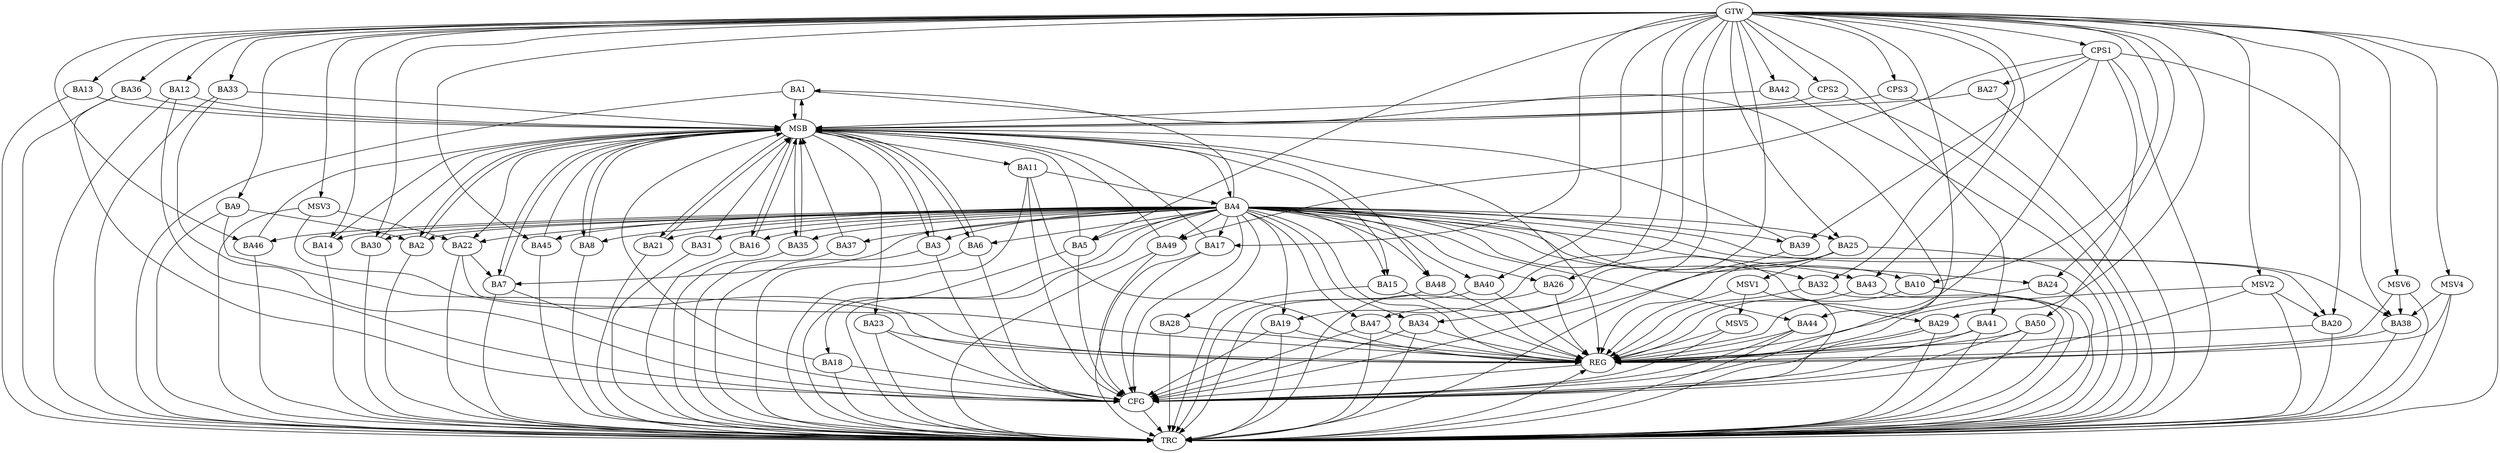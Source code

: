 strict digraph G {
  BA1 [ label="BA1" ];
  BA2 [ label="BA2" ];
  BA3 [ label="BA3" ];
  BA4 [ label="BA4" ];
  BA5 [ label="BA5" ];
  BA6 [ label="BA6" ];
  BA7 [ label="BA7" ];
  BA8 [ label="BA8" ];
  BA9 [ label="BA9" ];
  BA10 [ label="BA10" ];
  BA11 [ label="BA11" ];
  BA12 [ label="BA12" ];
  BA13 [ label="BA13" ];
  BA14 [ label="BA14" ];
  BA15 [ label="BA15" ];
  BA16 [ label="BA16" ];
  BA17 [ label="BA17" ];
  BA18 [ label="BA18" ];
  BA19 [ label="BA19" ];
  BA20 [ label="BA20" ];
  BA21 [ label="BA21" ];
  BA22 [ label="BA22" ];
  BA23 [ label="BA23" ];
  BA24 [ label="BA24" ];
  BA25 [ label="BA25" ];
  BA26 [ label="BA26" ];
  BA27 [ label="BA27" ];
  BA28 [ label="BA28" ];
  BA29 [ label="BA29" ];
  BA30 [ label="BA30" ];
  BA31 [ label="BA31" ];
  BA32 [ label="BA32" ];
  BA33 [ label="BA33" ];
  BA34 [ label="BA34" ];
  BA35 [ label="BA35" ];
  BA36 [ label="BA36" ];
  BA37 [ label="BA37" ];
  BA38 [ label="BA38" ];
  BA39 [ label="BA39" ];
  BA40 [ label="BA40" ];
  BA41 [ label="BA41" ];
  BA42 [ label="BA42" ];
  BA43 [ label="BA43" ];
  BA44 [ label="BA44" ];
  BA45 [ label="BA45" ];
  BA46 [ label="BA46" ];
  BA47 [ label="BA47" ];
  BA48 [ label="BA48" ];
  BA49 [ label="BA49" ];
  BA50 [ label="BA50" ];
  CPS1 [ label="CPS1" ];
  CPS2 [ label="CPS2" ];
  CPS3 [ label="CPS3" ];
  GTW [ label="GTW" ];
  REG [ label="REG" ];
  MSB [ label="MSB" ];
  CFG [ label="CFG" ];
  TRC [ label="TRC" ];
  MSV1 [ label="MSV1" ];
  MSV2 [ label="MSV2" ];
  MSV3 [ label="MSV3" ];
  MSV4 [ label="MSV4" ];
  MSV5 [ label="MSV5" ];
  MSV6 [ label="MSV6" ];
  BA4 -> BA2;
  BA9 -> BA2;
  BA11 -> BA4;
  BA22 -> BA7;
  CPS1 -> BA49;
  CPS1 -> BA38;
  CPS1 -> BA50;
  CPS1 -> BA27;
  CPS1 -> BA39;
  GTW -> BA5;
  GTW -> BA9;
  GTW -> BA10;
  GTW -> BA12;
  GTW -> BA13;
  GTW -> BA14;
  GTW -> BA17;
  GTW -> BA19;
  GTW -> BA20;
  GTW -> BA24;
  GTW -> BA25;
  GTW -> BA26;
  GTW -> BA29;
  GTW -> BA30;
  GTW -> BA32;
  GTW -> BA33;
  GTW -> BA34;
  GTW -> BA36;
  GTW -> BA40;
  GTW -> BA41;
  GTW -> BA42;
  GTW -> BA43;
  GTW -> BA44;
  GTW -> BA45;
  GTW -> BA46;
  GTW -> BA47;
  GTW -> CPS1;
  GTW -> CPS2;
  GTW -> CPS3;
  BA4 -> REG;
  BA9 -> REG;
  BA10 -> REG;
  BA11 -> REG;
  BA15 -> REG;
  BA19 -> REG;
  BA20 -> REG;
  BA22 -> REG;
  BA23 -> REG;
  BA24 -> REG;
  BA25 -> REG;
  BA26 -> REG;
  BA28 -> REG;
  BA29 -> REG;
  BA32 -> REG;
  BA34 -> REG;
  BA38 -> REG;
  BA40 -> REG;
  BA41 -> REG;
  BA43 -> REG;
  BA44 -> REG;
  BA47 -> REG;
  BA48 -> REG;
  BA50 -> REG;
  CPS1 -> REG;
  BA1 -> MSB;
  MSB -> BA2;
  MSB -> REG;
  BA2 -> MSB;
  MSB -> BA1;
  BA3 -> MSB;
  BA5 -> MSB;
  BA6 -> MSB;
  BA7 -> MSB;
  MSB -> BA4;
  BA8 -> MSB;
  BA12 -> MSB;
  MSB -> BA6;
  BA13 -> MSB;
  MSB -> BA7;
  BA14 -> MSB;
  BA16 -> MSB;
  BA17 -> MSB;
  BA18 -> MSB;
  MSB -> BA15;
  BA21 -> MSB;
  MSB -> BA3;
  BA27 -> MSB;
  BA30 -> MSB;
  MSB -> BA8;
  BA31 -> MSB;
  BA33 -> MSB;
  BA35 -> MSB;
  BA36 -> MSB;
  MSB -> BA23;
  BA37 -> MSB;
  MSB -> BA21;
  BA39 -> MSB;
  MSB -> BA22;
  BA42 -> MSB;
  BA45 -> MSB;
  BA46 -> MSB;
  BA49 -> MSB;
  MSB -> BA11;
  CPS2 -> MSB;
  MSB -> BA16;
  CPS3 -> MSB;
  MSB -> BA48;
  MSB -> BA35;
  BA44 -> CFG;
  BA6 -> CFG;
  BA1 -> CFG;
  BA18 -> CFG;
  BA3 -> CFG;
  BA49 -> CFG;
  BA7 -> CFG;
  BA4 -> CFG;
  BA19 -> CFG;
  BA36 -> CFG;
  BA5 -> CFG;
  BA12 -> CFG;
  BA50 -> CFG;
  BA34 -> CFG;
  BA29 -> CFG;
  BA47 -> CFG;
  BA17 -> CFG;
  BA33 -> CFG;
  BA11 -> CFG;
  BA25 -> CFG;
  BA41 -> CFG;
  BA23 -> CFG;
  REG -> CFG;
  BA1 -> TRC;
  BA2 -> TRC;
  BA3 -> TRC;
  BA4 -> TRC;
  BA5 -> TRC;
  BA6 -> TRC;
  BA7 -> TRC;
  BA8 -> TRC;
  BA9 -> TRC;
  BA10 -> TRC;
  BA11 -> TRC;
  BA12 -> TRC;
  BA13 -> TRC;
  BA14 -> TRC;
  BA15 -> TRC;
  BA16 -> TRC;
  BA17 -> TRC;
  BA18 -> TRC;
  BA19 -> TRC;
  BA20 -> TRC;
  BA21 -> TRC;
  BA22 -> TRC;
  BA23 -> TRC;
  BA24 -> TRC;
  BA25 -> TRC;
  BA26 -> TRC;
  BA27 -> TRC;
  BA28 -> TRC;
  BA29 -> TRC;
  BA30 -> TRC;
  BA31 -> TRC;
  BA32 -> TRC;
  BA33 -> TRC;
  BA34 -> TRC;
  BA35 -> TRC;
  BA36 -> TRC;
  BA37 -> TRC;
  BA38 -> TRC;
  BA39 -> TRC;
  BA40 -> TRC;
  BA41 -> TRC;
  BA42 -> TRC;
  BA43 -> TRC;
  BA44 -> TRC;
  BA45 -> TRC;
  BA46 -> TRC;
  BA47 -> TRC;
  BA48 -> TRC;
  BA49 -> TRC;
  BA50 -> TRC;
  CPS1 -> TRC;
  CPS2 -> TRC;
  CPS3 -> TRC;
  GTW -> TRC;
  CFG -> TRC;
  TRC -> REG;
  BA4 -> BA39;
  BA4 -> BA32;
  BA4 -> BA22;
  BA4 -> BA24;
  BA4 -> BA47;
  BA4 -> BA20;
  BA4 -> BA18;
  BA4 -> BA28;
  BA4 -> BA43;
  BA4 -> BA26;
  BA4 -> BA3;
  BA4 -> BA40;
  BA4 -> BA17;
  BA4 -> BA38;
  BA4 -> BA8;
  BA4 -> BA46;
  BA4 -> BA31;
  BA4 -> BA25;
  BA4 -> BA7;
  BA4 -> BA37;
  BA4 -> BA16;
  BA4 -> BA14;
  BA4 -> BA49;
  BA4 -> BA6;
  BA4 -> BA29;
  BA4 -> BA44;
  BA4 -> BA34;
  BA4 -> BA21;
  BA4 -> BA10;
  BA4 -> BA15;
  BA4 -> BA5;
  BA4 -> BA45;
  BA4 -> BA19;
  BA4 -> BA35;
  BA4 -> BA1;
  BA4 -> BA48;
  BA4 -> BA30;
  BA25 -> MSV1;
  MSV1 -> REG;
  MSV1 -> TRC;
  MSV2 -> BA20;
  GTW -> MSV2;
  MSV2 -> REG;
  MSV2 -> TRC;
  MSV2 -> CFG;
  MSV3 -> BA22;
  GTW -> MSV3;
  MSV3 -> REG;
  MSV3 -> TRC;
  MSV4 -> BA38;
  GTW -> MSV4;
  MSV4 -> REG;
  MSV4 -> TRC;
  MSV1 -> MSV5;
  MSV5 -> REG;
  MSV5 -> CFG;
  MSV6 -> BA38;
  GTW -> MSV6;
  MSV6 -> REG;
  MSV6 -> TRC;
}
